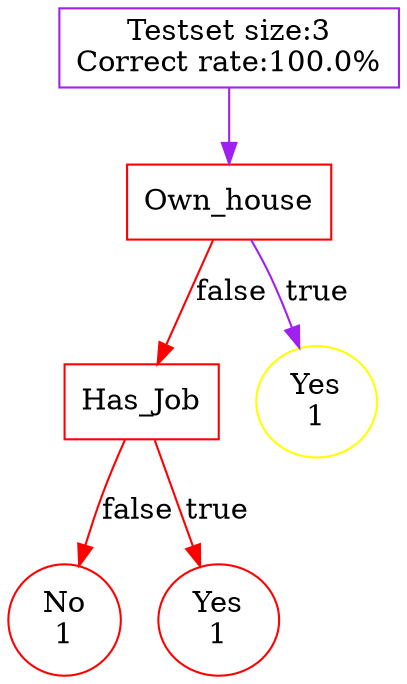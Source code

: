 // loan_application
digraph {
	9 [label="Testset size:3
Correct rate:100.0%" color=purple shape=rectangle]
	9 -> 0 [label="" color=purple style=solid]
	0 [label=Own_house color=red shape=rectangle]
	0 -> 1 [label=false color=red style=solid]
	1 [label=Has_Job color=red shape=rectangle]
	1 -> 3 [label=false color=red style=solid]
	3 [label="No
1" color=red shape=ellipse]
	1 -> 5 [label=true color=red style=solid]
	5 [label="Yes
1" color=red shape=ellipse]
	0 -> 7 [label=true color=purple style=solid]
	7 [label="Yes
1" color=yellow shape=ellipse]
}
